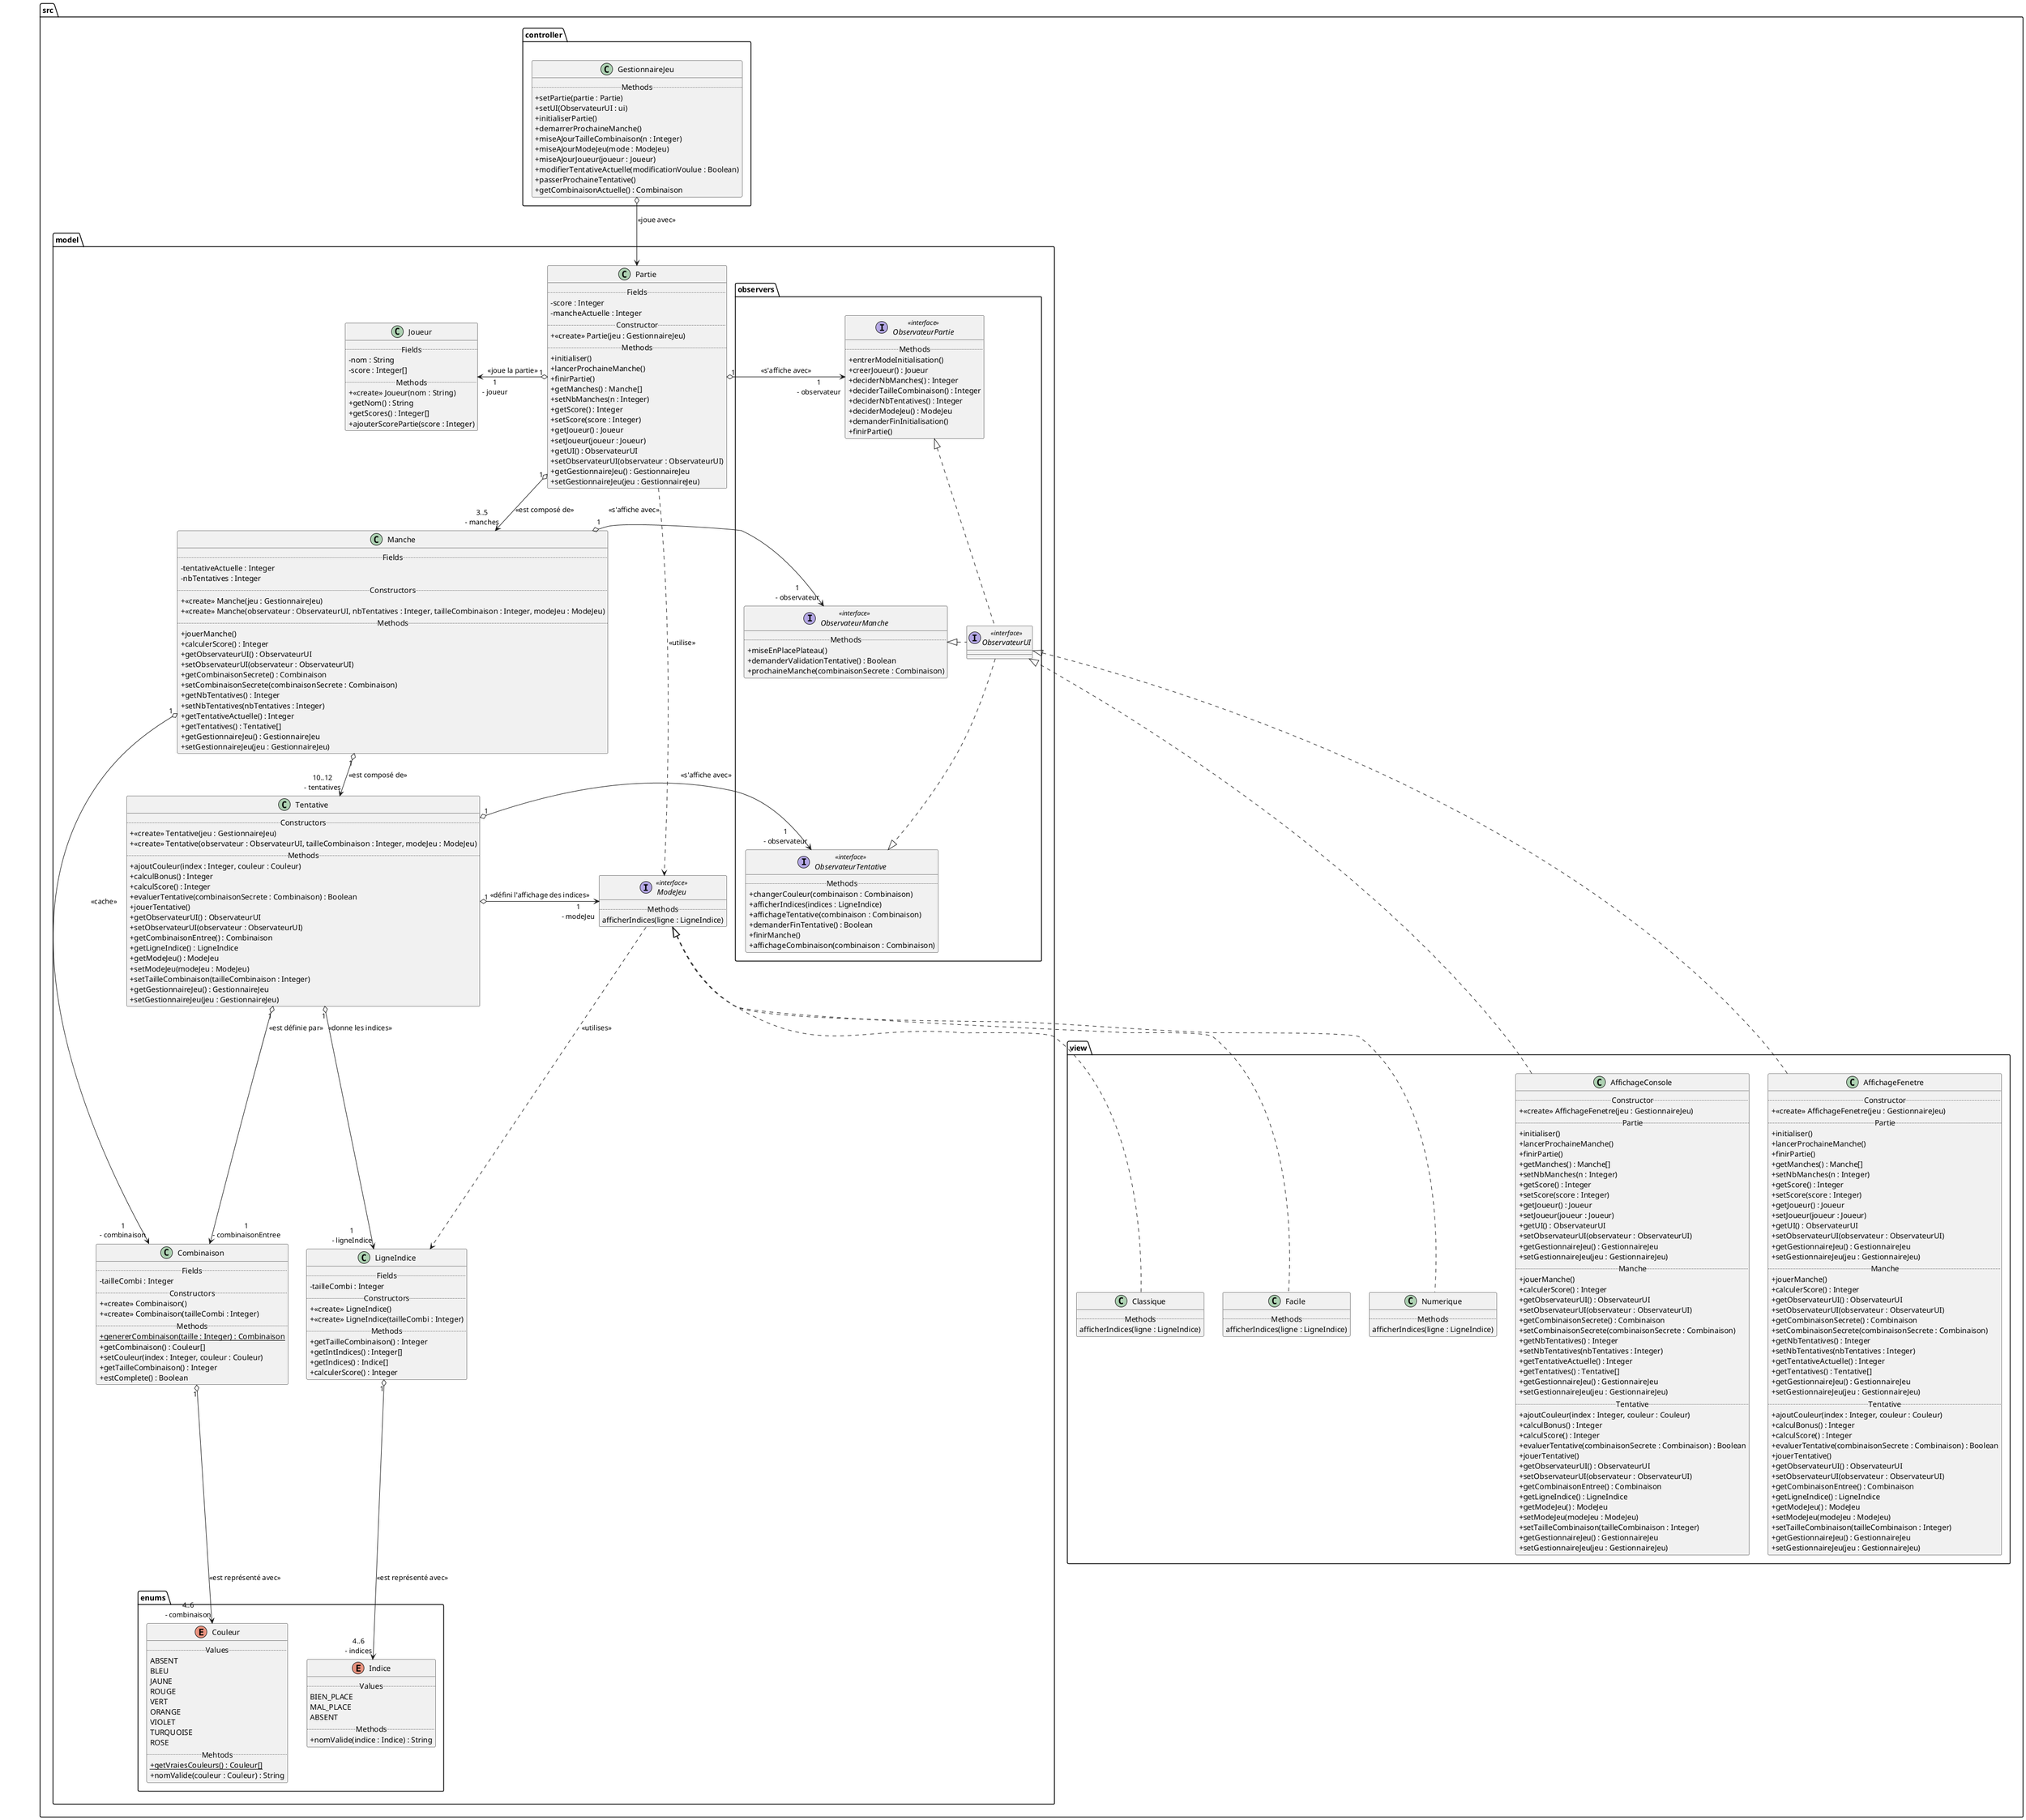 @startuml
skinparam classAttributeIconSize 0

package src{
    package model{
        package enums{
            enum Couleur{
                ..Values..
                ABSENT
                BLEU
                JAUNE
                ROUGE
                VERT
                ORANGE
                VIOLET
                TURQUOISE
                ROSE
                ..Mehtods..
                + getVraiesCouleurs() : Couleur[] {static}
                + nomValide(couleur : Couleur) : String
            }
            enum Indice{
                ..Values..
                BIEN_PLACE
                MAL_PLACE
                ABSENT
                ..Methods..
                + nomValide(indice : Indice) : String
            }
        }
        package observers{
            interface ObservateurManche <<interface>>{
                ..Methods..
                + miseEnPlacePlateau()
                + demanderValidationTentative() : Boolean
                + prochaineManche(combinaisonSecrete : Combinaison)
            }
            interface ObservateurPartie <<interface>>{
                ..Methods..
                + entrerModeInitialisation()
                + creerJoueur() : Joueur
                + deciderNbManches() : Integer
                + deciderTailleCombinaison() : Integer
                + deciderNbTentatives() : Integer
                + deciderModeJeu() : ModeJeu
                + demanderFinInitialisation()
                + finirPartie()
            }
            interface ObservateurTentative <<interface>>{
                ..Methods..
                + changerCouleur(combinaison : Combinaison)
                + afficherIndices(indices : LigneIndice)
                + affichageTentative(combinaison : Combinaison)
                + demanderFinTentative() : Boolean
                + finirManche()
                + affichageCombinaison(combinaison : Combinaison)
            }
            interface ObservateurUI <<interface>>
        }
        class Combinaison{
            ..Fields..
            - tailleCombi : Integer
            ..Constructors..
            + <<create>> Combinaison()
            + <<create>> Combinaison(tailleCombi : Integer)
            ..Methods..
            + genererCombinaison(taille : Integer) : Combinaison {static}
            + getCombinaison() : Couleur[]
            + setCouleur(index : Integer, couleur : Couleur)
            + getTailleCombinaison() : Integer
            + estComplete() : Boolean
        }
        class Joueur{
            ..Fields..
            - nom : String
            - score : Integer[]
            ..Methods..
            + <<create>> Joueur(nom : String)
            + getNom() : String
            + getScores() : Integer[]
            + ajouterScorePartie(score : Integer)
        }
        class LigneIndice{
            ..Fields..
            - tailleCombi : Integer
            ..Constructors..
            + <<create>> LigneIndice()
            + <<create>> LigneIndice(tailleCombi : Integer)
            ..Methods..
            + getTailleCombinaison() : Integer
            + getIntIndices() : Integer[]
            + getIndices() : Indice[]
            + calculerScore() : Integer
        }
        class Manche{
            ..Fields..
            - tentativeActuelle : Integer
            - nbTentatives : Integer
            ..Constructors..
            + <<create>> Manche(jeu : GestionnaireJeu)
            + <<create>> Manche(observateur : ObservateurUI, nbTentatives : Integer, tailleCombinaison : Integer, modeJeu : ModeJeu)
            ..Methods..
            + jouerManche()
            + calculerScore() : Integer
            + getObservateurUI() : ObservateurUI
            + setObservateurUI(observateur : ObservateurUI)
            + getCombinaisonSecrete() : Combinaison
            + setCombinaisonSecrete(combinaisonSecrete : Combinaison)
            + getNbTentatives() : Integer
            + setNbTentatives(nbTentatives : Integer)
            + getTentativeActuelle() : Integer
            + getTentatives() : Tentative[]
            + getGestionnaireJeu() : GestionnaireJeu
            + setGestionnaireJeu(jeu : GestionnaireJeu)
        }
        interface ModeJeu <<interface>>{
            ..Methods..
            afficherIndices(ligne : LigneIndice)
        }
        class Partie{
            ..Fields..
            - score : Integer
            - mancheActuelle : Integer
            ..Constructor..
            + <<create>> Partie(jeu : GestionnaireJeu)
            ..Methods..
            + initialiser()
            + lancerProchaineManche()
            + finirPartie()
            + getManches() : Manche[]
            + setNbManches(n : Integer)
            + getScore() : Integer
            + setScore(score : Integer)
            + getJoueur() : Joueur
            + setJoueur(joueur : Joueur)
            + getUI() : ObservateurUI
            + setObservateurUI(observateur : ObservateurUI)
            + getGestionnaireJeu() : GestionnaireJeu
            + setGestionnaireJeu(jeu : GestionnaireJeu)
        }
        class Tentative{
            ..Constructors..
            + <<create>> Tentative(jeu : GestionnaireJeu)
            + <<create>> Tentative(observateur : ObservateurUI, tailleCombinaison : Integer, modeJeu : ModeJeu)
            ..Methods..
            + ajoutCouleur(index : Integer, couleur : Couleur)
            + calculBonus() : Integer
            + calculScore() : Integer
            + evaluerTentative(combinaisonSecrete : Combinaison) : Boolean
            + jouerTentative()
            + getObservateurUI() : ObservateurUI
            + setObservateurUI(observateur : ObservateurUI)
            + getCombinaisonEntree() : Combinaison
            + getLigneIndice() : LigneIndice
            + getModeJeu() : ModeJeu
            + setModeJeu(modeJeu : ModeJeu)
            + setTailleCombinaison(tailleCombinaison : Integer)
            + getGestionnaireJeu() : GestionnaireJeu
            + setGestionnaireJeu(jeu : GestionnaireJeu)
        }
    }
    package view{
        class AffichageConsole{
            ..Constructor..
            + <<create>> AffichageFenetre(jeu : GestionnaireJeu)
            ..Partie..
            + initialiser()
            + lancerProchaineManche()
            + finirPartie()
            + getManches() : Manche[]
            + setNbManches(n : Integer)
            + getScore() : Integer
            + setScore(score : Integer)
            + getJoueur() : Joueur
            + setJoueur(joueur : Joueur)
            + getUI() : ObservateurUI
            + setObservateurUI(observateur : ObservateurUI)
            + getGestionnaireJeu() : GestionnaireJeu
            + setGestionnaireJeu(jeu : GestionnaireJeu)
            ..Manche..
            + jouerManche()
            + calculerScore() : Integer
            + getObservateurUI() : ObservateurUI
            + setObservateurUI(observateur : ObservateurUI)
            + getCombinaisonSecrete() : Combinaison
            + setCombinaisonSecrete(combinaisonSecrete : Combinaison)
            + getNbTentatives() : Integer
            + setNbTentatives(nbTentatives : Integer)
            + getTentativeActuelle() : Integer
            + getTentatives() : Tentative[]
            + getGestionnaireJeu() : GestionnaireJeu
            + setGestionnaireJeu(jeu : GestionnaireJeu)
            ..Tentative..
            + ajoutCouleur(index : Integer, couleur : Couleur)
            + calculBonus() : Integer
            + calculScore() : Integer
            + evaluerTentative(combinaisonSecrete : Combinaison) : Boolean
            + jouerTentative()
            + getObservateurUI() : ObservateurUI
            + setObservateurUI(observateur : ObservateurUI)
            + getCombinaisonEntree() : Combinaison
            + getLigneIndice() : LigneIndice
            + getModeJeu() : ModeJeu
            + setModeJeu(modeJeu : ModeJeu)
            + setTailleCombinaison(tailleCombinaison : Integer)
            + getGestionnaireJeu() : GestionnaireJeu
            + setGestionnaireJeu(jeu : GestionnaireJeu)
        }
        class AffichageFenetre{
            ..Constructor..
            + <<create>> AffichageFenetre(jeu : GestionnaireJeu)
            ..Partie..
            + initialiser()
            + lancerProchaineManche()
            + finirPartie()
            + getManches() : Manche[]
            + setNbManches(n : Integer)
            + getScore() : Integer
            + setScore(score : Integer)
            + getJoueur() : Joueur
            + setJoueur(joueur : Joueur)
            + getUI() : ObservateurUI
            + setObservateurUI(observateur : ObservateurUI)
            + getGestionnaireJeu() : GestionnaireJeu
            + setGestionnaireJeu(jeu : GestionnaireJeu)
            ..Manche..
            + jouerManche()
            + calculerScore() : Integer
            + getObservateurUI() : ObservateurUI
            + setObservateurUI(observateur : ObservateurUI)
            + getCombinaisonSecrete() : Combinaison
            + setCombinaisonSecrete(combinaisonSecrete : Combinaison)
            + getNbTentatives() : Integer
            + setNbTentatives(nbTentatives : Integer)
            + getTentativeActuelle() : Integer
            + getTentatives() : Tentative[]
            + getGestionnaireJeu() : GestionnaireJeu
            + setGestionnaireJeu(jeu : GestionnaireJeu)
            ..Tentative..
            + ajoutCouleur(index : Integer, couleur : Couleur)
            + calculBonus() : Integer
            + calculScore() : Integer
            + evaluerTentative(combinaisonSecrete : Combinaison) : Boolean
            + jouerTentative()
            + getObservateurUI() : ObservateurUI
            + setObservateurUI(observateur : ObservateurUI)
            + getCombinaisonEntree() : Combinaison
            + getLigneIndice() : LigneIndice
            + getModeJeu() : ModeJeu
            + setModeJeu(modeJeu : ModeJeu)
            + setTailleCombinaison(tailleCombinaison : Integer)
            + getGestionnaireJeu() : GestionnaireJeu
            + setGestionnaireJeu(jeu : GestionnaireJeu)
        }
        class Classique{
            ..Methods..
            afficherIndices(ligne : LigneIndice)
        }
        class Facile{
            ..Methods..
            afficherIndices(ligne : LigneIndice)
        }
        class Numerique{
            ..Methods..
            afficherIndices(ligne : LigneIndice)
        }
    }
    package controller{
        class GestionnaireJeu{
            ..Methods..
            + setPartie(partie : Partie)
            + setUI(ObservateurUI : ui)
            + initialiserPartie()
            + demarrerProchaineManche()
            + miseAJourTailleCombinaison(n : Integer)
            + miseAJourModeJeu(mode : ModeJeu)
            + miseAJourJoueur(joueur : Joueur)
            + modifierTentativeActuelle(modificationVoulue : Boolean)
            + passerProchaineTentative()
            + getCombinaisonActuelle() : Combinaison
        }
    }
}

src.controller.GestionnaireJeu o--> src.model.Partie : <<joue avec>>


src.model.Combinaison "1" o--> "4..6\n- combinaison" src.model.enums.Couleur : <<est représenté avec>>

src.model.LigneIndice "1" o--> "4..6\n- indices" src.model.enums.Indice : <<est représenté avec>>

src.model.Manche "1" o--> "10..12\n- tentatives" src.model.Tentative : <<est composé de>>
src.model.Manche "1" o--> "1\n- combinaison" src.model.Combinaison : <<cache>>
src.model.Manche "1" o-> "1\n- observateur" src.model.observers.ObservateurManche : <<s'affiche avec>>

src.model.ModeJeu ..> src.model.LigneIndice : <<utilises>>
src.model.ModeJeu <|.. src.view.Classique
src.model.ModeJeu <|.. src.view.Facile
src.model.ModeJeu <|.. src.view.Numerique

src.model.Partie "1" o-l> "1\n- joueur" src.model.Joueur : <<joue la partie>>
src.model.Partie "1" o--> "3..5\n- manches" src.model.Manche : <<est composé de>>
src.model.Partie "1" o-> "1\n- observateur" src.model.observers.ObservateurPartie : <<s'affiche avec>>
src.model.Partie .> src.model.ModeJeu : <<utilise>>

src.model.Tentative "1" o--> "1\n- combinaisonEntree" src.model.Combinaison : <<est définie par>>
src.model.Tentative "1" o--> "1\n- ligneIndice" src.model.LigneIndice : <<donne les indices>>
src.model.Tentative "1" o-> "1\n- modeJeu" src.model.ModeJeu : <<défini l'affichage des indices>>
src.model.Tentative "1" o-> "1\n- observateur" src.model.observers.ObservateurTentative : <<s'affiche avec>>

src.model.observers.ObservateurPartie <|.. src.model.observers.ObservateurUI
src.model.observers.ObservateurUI .l|> src.model.observers.ObservateurManche
src.model.observers.ObservateurUI ..|> src.model.observers.ObservateurTentative


src.view.AffichageConsole ..|> src.model.observers.ObservateurUI

src.view.AffichageFenetre ..|> src.model.observers.ObservateurUI

@enduml